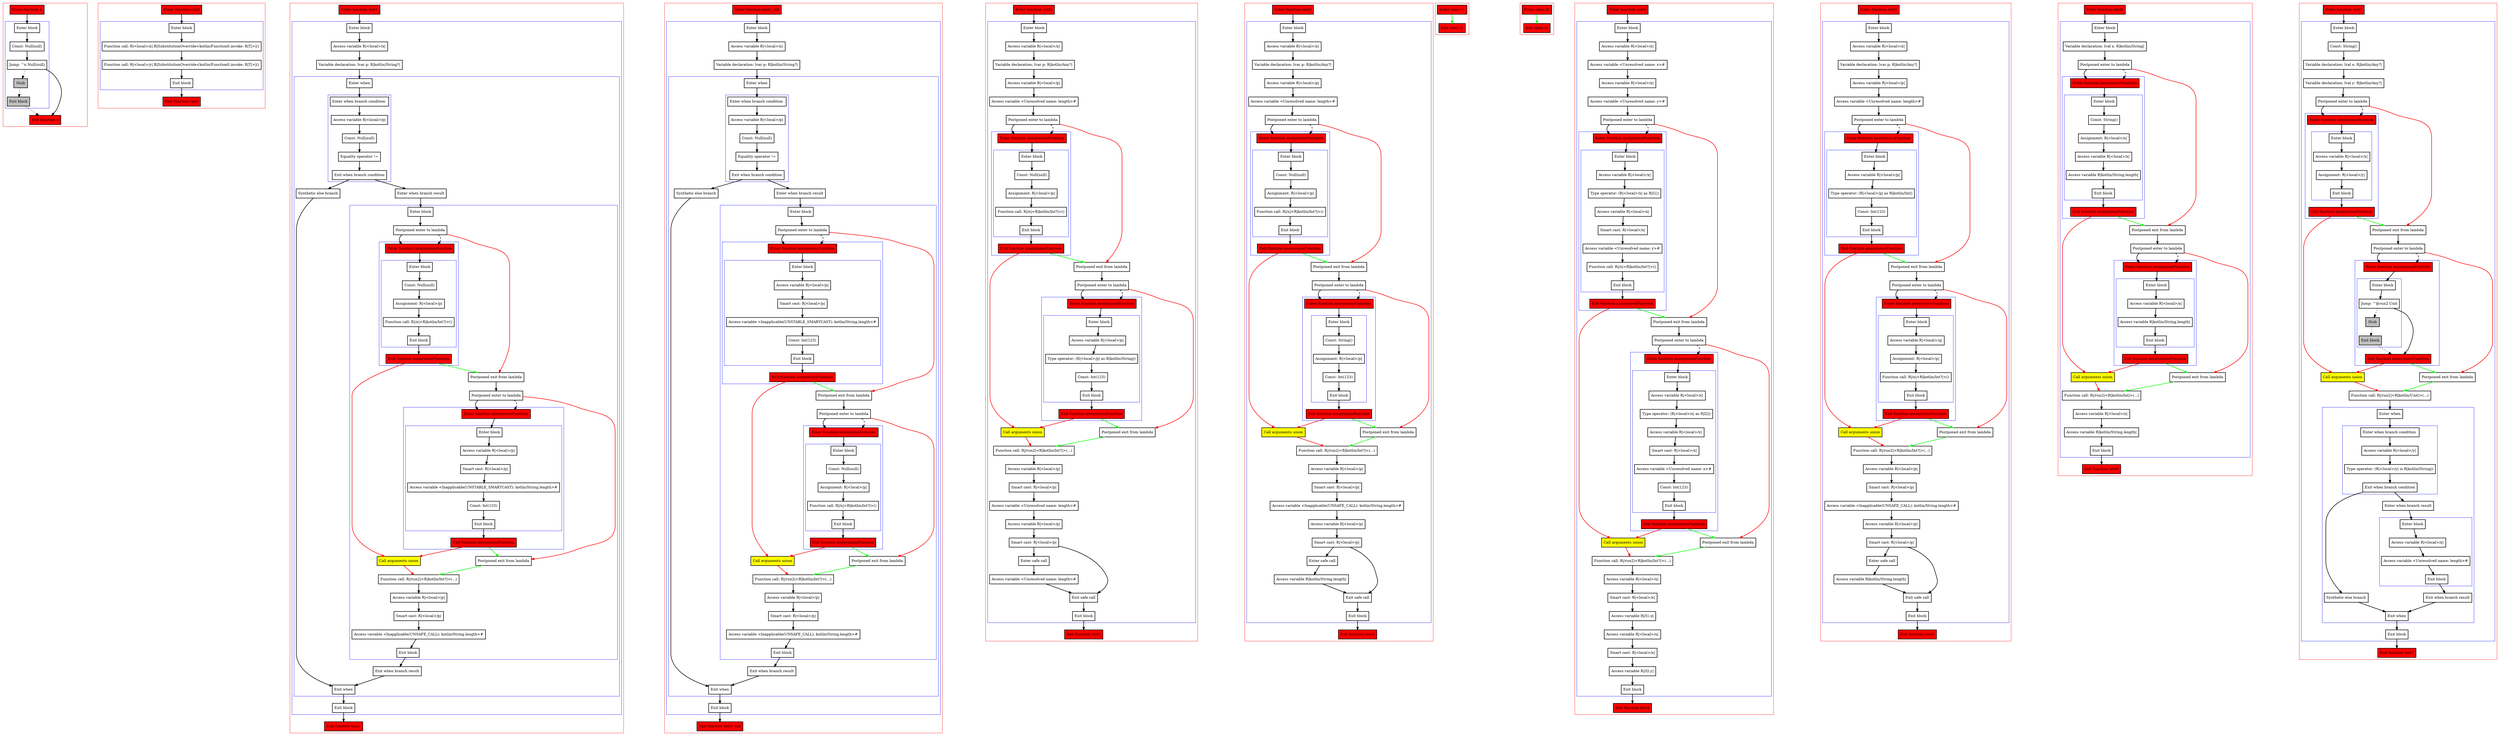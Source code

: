 digraph flowFromTwoInplaceLambdas_kt {
    graph [nodesep=3]
    node [shape=box penwidth=2]
    edge [penwidth=2]

    subgraph cluster_0 {
        color=red
        0 [label="Enter function n" style="filled" fillcolor=red];
        subgraph cluster_1 {
            color=blue
            1 [label="Enter block"];
            2 [label="Const: Null(null)"];
            3 [label="Jump: ^n Null(null)"];
            4 [label="Stub" style="filled" fillcolor=gray];
            5 [label="Exit block" style="filled" fillcolor=gray];
        }
        6 [label="Exit function n" style="filled" fillcolor=red];
    }
    0 -> {1};
    1 -> {2};
    2 -> {3};
    3 -> {6};
    3 -> {4} [style=dotted];
    4 -> {5} [style=dotted];
    5 -> {6} [style=dotted];

    subgraph cluster_2 {
        color=red
        7 [label="Enter function run2" style="filled" fillcolor=red];
        subgraph cluster_3 {
            color=blue
            8 [label="Enter block"];
            9 [label="Function call: R|<local>/x|.R|SubstitutionOverride<kotlin/Function0.invoke: R|T|>|()"];
            10 [label="Function call: R|<local>/y|.R|SubstitutionOverride<kotlin/Function0.invoke: R|T|>|()"];
            11 [label="Exit block"];
        }
        12 [label="Exit function run2" style="filled" fillcolor=red];
    }
    7 -> {8};
    8 -> {9};
    9 -> {10};
    10 -> {11};
    11 -> {12};

    subgraph cluster_4 {
        color=red
        13 [label="Enter function test1" style="filled" fillcolor=red];
        subgraph cluster_5 {
            color=blue
            14 [label="Enter block"];
            15 [label="Access variable R|<local>/x|"];
            16 [label="Variable declaration: lvar p: R|kotlin/String?|"];
            subgraph cluster_6 {
                color=blue
                17 [label="Enter when"];
                subgraph cluster_7 {
                    color=blue
                    18 [label="Enter when branch condition "];
                    19 [label="Access variable R|<local>/p|"];
                    20 [label="Const: Null(null)"];
                    21 [label="Equality operator !="];
                    22 [label="Exit when branch condition"];
                }
                23 [label="Synthetic else branch"];
                24 [label="Enter when branch result"];
                subgraph cluster_8 {
                    color=blue
                    25 [label="Enter block"];
                    26 [label="Postponed enter to lambda"];
                    subgraph cluster_9 {
                        color=blue
                        40 [label="Enter function anonymousFunction" style="filled" fillcolor=red];
                        subgraph cluster_10 {
                            color=blue
                            41 [label="Enter block"];
                            42 [label="Const: Null(null)"];
                            43 [label="Assignment: R|<local>/p|"];
                            44 [label="Function call: R|/n|<R|kotlin/Int?|>()"];
                            45 [label="Exit block"];
                        }
                        46 [label="Exit function anonymousFunction" style="filled" fillcolor=red];
                    }
                    28 [label="Postponed exit from lambda"];
                    29 [label="Postponed enter to lambda"];
                    subgraph cluster_11 {
                        color=blue
                        47 [label="Enter function anonymousFunction" style="filled" fillcolor=red];
                        subgraph cluster_12 {
                            color=blue
                            48 [label="Enter block"];
                            49 [label="Access variable R|<local>/p|"];
                            50 [label="Smart cast: R|<local>/p|"];
                            51 [label="Access variable <Inapplicable(UNSTABLE_SMARTCAST): kotlin/String.length>#"];
                            52 [label="Const: Int(123)"];
                            53 [label="Exit block"];
                        }
                        54 [label="Exit function anonymousFunction" style="filled" fillcolor=red];
                    }
                    27 [label="Call arguments union" style="filled" fillcolor=yellow];
                    30 [label="Postponed exit from lambda"];
                    31 [label="Function call: R|/run2|<R|kotlin/Int?|>(...)"];
                    32 [label="Access variable R|<local>/p|"];
                    33 [label="Smart cast: R|<local>/p|"];
                    34 [label="Access variable <Inapplicable(UNSAFE_CALL): kotlin/String.length>#"];
                    35 [label="Exit block"];
                }
                36 [label="Exit when branch result"];
                37 [label="Exit when"];
            }
            38 [label="Exit block"];
        }
        39 [label="Exit function test1" style="filled" fillcolor=red];
    }
    13 -> {14};
    14 -> {15};
    15 -> {16};
    16 -> {17};
    17 -> {18};
    18 -> {19};
    19 -> {20};
    20 -> {21};
    21 -> {22};
    22 -> {24 23};
    23 -> {37};
    24 -> {25};
    25 -> {26};
    26 -> {40};
    26 -> {28} [color=red];
    26 -> {40} [style=dashed];
    27 -> {31} [color=red];
    28 -> {29};
    29 -> {47};
    29 -> {30} [color=red];
    29 -> {47} [style=dashed];
    30 -> {31} [color=green];
    31 -> {32};
    32 -> {33};
    33 -> {34};
    34 -> {35};
    35 -> {36};
    36 -> {37};
    37 -> {38};
    38 -> {39};
    40 -> {41};
    41 -> {42};
    42 -> {43};
    43 -> {44};
    44 -> {45};
    45 -> {46};
    46 -> {27} [color=red];
    46 -> {28} [color=green];
    47 -> {48};
    48 -> {49};
    49 -> {50};
    50 -> {51};
    51 -> {52};
    52 -> {53};
    53 -> {54};
    54 -> {27} [color=red];
    54 -> {30} [color=green];

    subgraph cluster_13 {
        color=red
        55 [label="Enter function test1_tail" style="filled" fillcolor=red];
        subgraph cluster_14 {
            color=blue
            56 [label="Enter block"];
            57 [label="Access variable R|<local>/x|"];
            58 [label="Variable declaration: lvar p: R|kotlin/String?|"];
            subgraph cluster_15 {
                color=blue
                59 [label="Enter when"];
                subgraph cluster_16 {
                    color=blue
                    60 [label="Enter when branch condition "];
                    61 [label="Access variable R|<local>/p|"];
                    62 [label="Const: Null(null)"];
                    63 [label="Equality operator !="];
                    64 [label="Exit when branch condition"];
                }
                65 [label="Synthetic else branch"];
                66 [label="Enter when branch result"];
                subgraph cluster_17 {
                    color=blue
                    67 [label="Enter block"];
                    68 [label="Postponed enter to lambda"];
                    subgraph cluster_18 {
                        color=blue
                        89 [label="Enter function anonymousFunction" style="filled" fillcolor=red];
                        subgraph cluster_19 {
                            color=blue
                            90 [label="Enter block"];
                            91 [label="Access variable R|<local>/p|"];
                            92 [label="Smart cast: R|<local>/p|"];
                            93 [label="Access variable <Inapplicable(UNSTABLE_SMARTCAST): kotlin/String.length>#"];
                            94 [label="Const: Int(123)"];
                            95 [label="Exit block"];
                        }
                        96 [label="Exit function anonymousFunction" style="filled" fillcolor=red];
                    }
                    70 [label="Postponed exit from lambda"];
                    71 [label="Postponed enter to lambda"];
                    subgraph cluster_20 {
                        color=blue
                        82 [label="Enter function anonymousFunction" style="filled" fillcolor=red];
                        subgraph cluster_21 {
                            color=blue
                            83 [label="Enter block"];
                            84 [label="Const: Null(null)"];
                            85 [label="Assignment: R|<local>/p|"];
                            86 [label="Function call: R|/n|<R|kotlin/Int?|>()"];
                            87 [label="Exit block"];
                        }
                        88 [label="Exit function anonymousFunction" style="filled" fillcolor=red];
                    }
                    69 [label="Call arguments union" style="filled" fillcolor=yellow];
                    72 [label="Postponed exit from lambda"];
                    73 [label="Function call: R|/run2|<R|kotlin/Int?|>(...)"];
                    74 [label="Access variable R|<local>/p|"];
                    75 [label="Smart cast: R|<local>/p|"];
                    76 [label="Access variable <Inapplicable(UNSAFE_CALL): kotlin/String.length>#"];
                    77 [label="Exit block"];
                }
                78 [label="Exit when branch result"];
                79 [label="Exit when"];
            }
            80 [label="Exit block"];
        }
        81 [label="Exit function test1_tail" style="filled" fillcolor=red];
    }
    55 -> {56};
    56 -> {57};
    57 -> {58};
    58 -> {59};
    59 -> {60};
    60 -> {61};
    61 -> {62};
    62 -> {63};
    63 -> {64};
    64 -> {66 65};
    65 -> {79};
    66 -> {67};
    67 -> {68};
    68 -> {89};
    68 -> {70} [color=red];
    68 -> {89} [style=dashed];
    69 -> {73} [color=red];
    70 -> {71};
    71 -> {82};
    71 -> {72} [color=red];
    71 -> {82} [style=dashed];
    72 -> {73} [color=green];
    73 -> {74};
    74 -> {75};
    75 -> {76};
    76 -> {77};
    77 -> {78};
    78 -> {79};
    79 -> {80};
    80 -> {81};
    82 -> {83};
    83 -> {84};
    84 -> {85};
    85 -> {86};
    86 -> {87};
    87 -> {88};
    88 -> {69} [color=red];
    88 -> {72} [color=green];
    89 -> {90};
    90 -> {91};
    91 -> {92};
    92 -> {93};
    93 -> {94};
    94 -> {95};
    95 -> {96};
    96 -> {69} [color=red];
    96 -> {70} [color=green];

    subgraph cluster_22 {
        color=red
        97 [label="Enter function test2" style="filled" fillcolor=red];
        subgraph cluster_23 {
            color=blue
            98 [label="Enter block"];
            99 [label="Access variable R|<local>/x|"];
            100 [label="Variable declaration: lvar p: R|kotlin/Any?|"];
            101 [label="Access variable R|<local>/p|"];
            102 [label="Access variable <Unresolved name: length>#"];
            103 [label="Postponed enter to lambda"];
            subgraph cluster_24 {
                color=blue
                119 [label="Enter function anonymousFunction" style="filled" fillcolor=red];
                subgraph cluster_25 {
                    color=blue
                    120 [label="Enter block"];
                    121 [label="Const: Null(null)"];
                    122 [label="Assignment: R|<local>/p|"];
                    123 [label="Function call: R|/n|<R|kotlin/Int?|>()"];
                    124 [label="Exit block"];
                }
                125 [label="Exit function anonymousFunction" style="filled" fillcolor=red];
            }
            105 [label="Postponed exit from lambda"];
            106 [label="Postponed enter to lambda"];
            subgraph cluster_26 {
                color=blue
                126 [label="Enter function anonymousFunction" style="filled" fillcolor=red];
                subgraph cluster_27 {
                    color=blue
                    127 [label="Enter block"];
                    128 [label="Access variable R|<local>/p|"];
                    129 [label="Type operator: (R|<local>/p| as R|kotlin/String|)"];
                    130 [label="Const: Int(123)"];
                    131 [label="Exit block"];
                }
                132 [label="Exit function anonymousFunction" style="filled" fillcolor=red];
            }
            104 [label="Call arguments union" style="filled" fillcolor=yellow];
            107 [label="Postponed exit from lambda"];
            108 [label="Function call: R|/run2|<R|kotlin/Int?|>(...)"];
            109 [label="Access variable R|<local>/p|"];
            110 [label="Smart cast: R|<local>/p|"];
            111 [label="Access variable <Unresolved name: length>#"];
            112 [label="Access variable R|<local>/p|"];
            113 [label="Smart cast: R|<local>/p|"];
            114 [label="Enter safe call"];
            115 [label="Access variable <Unresolved name: length>#"];
            116 [label="Exit safe call"];
            117 [label="Exit block"];
        }
        118 [label="Exit function test2" style="filled" fillcolor=red];
    }
    97 -> {98};
    98 -> {99};
    99 -> {100};
    100 -> {101};
    101 -> {102};
    102 -> {103};
    103 -> {119};
    103 -> {105} [color=red];
    103 -> {119} [style=dashed];
    104 -> {108} [color=red];
    105 -> {106};
    106 -> {126};
    106 -> {107} [color=red];
    106 -> {126} [style=dashed];
    107 -> {108} [color=green];
    108 -> {109};
    109 -> {110};
    110 -> {111};
    111 -> {112};
    112 -> {113};
    113 -> {114 116};
    114 -> {115};
    115 -> {116};
    116 -> {117};
    117 -> {118};
    119 -> {120};
    120 -> {121};
    121 -> {122};
    122 -> {123};
    123 -> {124};
    124 -> {125};
    125 -> {104} [color=red];
    125 -> {105} [color=green];
    126 -> {127};
    127 -> {128};
    128 -> {129};
    129 -> {130};
    130 -> {131};
    131 -> {132};
    132 -> {104} [color=red];
    132 -> {107} [color=green];

    subgraph cluster_28 {
        color=red
        133 [label="Enter function test3" style="filled" fillcolor=red];
        subgraph cluster_29 {
            color=blue
            134 [label="Enter block"];
            135 [label="Access variable R|<local>/x|"];
            136 [label="Variable declaration: lvar p: R|kotlin/Any?|"];
            137 [label="Access variable R|<local>/p|"];
            138 [label="Access variable <Unresolved name: length>#"];
            139 [label="Postponed enter to lambda"];
            subgraph cluster_30 {
                color=blue
                155 [label="Enter function anonymousFunction" style="filled" fillcolor=red];
                subgraph cluster_31 {
                    color=blue
                    156 [label="Enter block"];
                    157 [label="Const: Null(null)"];
                    158 [label="Assignment: R|<local>/p|"];
                    159 [label="Function call: R|/n|<R|kotlin/Int?|>()"];
                    160 [label="Exit block"];
                }
                161 [label="Exit function anonymousFunction" style="filled" fillcolor=red];
            }
            141 [label="Postponed exit from lambda"];
            142 [label="Postponed enter to lambda"];
            subgraph cluster_32 {
                color=blue
                162 [label="Enter function anonymousFunction" style="filled" fillcolor=red];
                subgraph cluster_33 {
                    color=blue
                    163 [label="Enter block"];
                    164 [label="Const: String()"];
                    165 [label="Assignment: R|<local>/p|"];
                    166 [label="Const: Int(123)"];
                    167 [label="Exit block"];
                }
                168 [label="Exit function anonymousFunction" style="filled" fillcolor=red];
            }
            140 [label="Call arguments union" style="filled" fillcolor=yellow];
            143 [label="Postponed exit from lambda"];
            144 [label="Function call: R|/run2|<R|kotlin/Int?|>(...)"];
            145 [label="Access variable R|<local>/p|"];
            146 [label="Smart cast: R|<local>/p|"];
            147 [label="Access variable <Inapplicable(UNSAFE_CALL): kotlin/String.length>#"];
            148 [label="Access variable R|<local>/p|"];
            149 [label="Smart cast: R|<local>/p|"];
            150 [label="Enter safe call"];
            151 [label="Access variable R|kotlin/String.length|"];
            152 [label="Exit safe call"];
            153 [label="Exit block"];
        }
        154 [label="Exit function test3" style="filled" fillcolor=red];
    }
    133 -> {134};
    134 -> {135};
    135 -> {136};
    136 -> {137};
    137 -> {138};
    138 -> {139};
    139 -> {155};
    139 -> {141} [color=red];
    139 -> {155} [style=dashed];
    140 -> {144} [color=red];
    141 -> {142};
    142 -> {162};
    142 -> {143} [color=red];
    142 -> {162} [style=dashed];
    143 -> {144} [color=green];
    144 -> {145};
    145 -> {146};
    146 -> {147};
    147 -> {148};
    148 -> {149};
    149 -> {150 152};
    150 -> {151};
    151 -> {152};
    152 -> {153};
    153 -> {154};
    155 -> {156};
    156 -> {157};
    157 -> {158};
    158 -> {159};
    159 -> {160};
    160 -> {161};
    161 -> {140} [color=red];
    161 -> {141} [color=green];
    162 -> {163};
    163 -> {164};
    164 -> {165};
    165 -> {166};
    166 -> {167};
    167 -> {168};
    168 -> {140} [color=red];
    168 -> {143} [color=green];

    subgraph cluster_34 {
        color=red
        169 [label="Enter class I1" style="filled" fillcolor=red];
        170 [label="Exit class I1" style="filled" fillcolor=red];
    }
    169 -> {170} [color=green];

    subgraph cluster_35 {
        color=red
        171 [label="Enter class I2" style="filled" fillcolor=red];
        172 [label="Exit class I2" style="filled" fillcolor=red];
    }
    171 -> {172} [color=green];

    subgraph cluster_36 {
        color=red
        173 [label="Enter function test4" style="filled" fillcolor=red];
        subgraph cluster_37 {
            color=blue
            174 [label="Enter block"];
            175 [label="Access variable R|<local>/x|"];
            176 [label="Access variable <Unresolved name: x>#"];
            177 [label="Access variable R|<local>/x|"];
            178 [label="Access variable <Unresolved name: y>#"];
            179 [label="Postponed enter to lambda"];
            subgraph cluster_38 {
                color=blue
                193 [label="Enter function anonymousFunction" style="filled" fillcolor=red];
                subgraph cluster_39 {
                    color=blue
                    194 [label="Enter block"];
                    195 [label="Access variable R|<local>/x|"];
                    196 [label="Type operator: (R|<local>/x| as R|I1|)"];
                    197 [label="Access variable R|<local>/x|"];
                    198 [label="Smart cast: R|<local>/x|"];
                    199 [label="Access variable <Unresolved name: y>#"];
                    200 [label="Function call: R|/n|<R|kotlin/Int?|>()"];
                    201 [label="Exit block"];
                }
                202 [label="Exit function anonymousFunction" style="filled" fillcolor=red];
            }
            181 [label="Postponed exit from lambda"];
            182 [label="Postponed enter to lambda"];
            subgraph cluster_40 {
                color=blue
                203 [label="Enter function anonymousFunction" style="filled" fillcolor=red];
                subgraph cluster_41 {
                    color=blue
                    204 [label="Enter block"];
                    205 [label="Access variable R|<local>/x|"];
                    206 [label="Type operator: (R|<local>/x| as R|I2|)"];
                    207 [label="Access variable R|<local>/x|"];
                    208 [label="Smart cast: R|<local>/x|"];
                    209 [label="Access variable <Unresolved name: x>#"];
                    210 [label="Const: Int(123)"];
                    211 [label="Exit block"];
                }
                212 [label="Exit function anonymousFunction" style="filled" fillcolor=red];
            }
            180 [label="Call arguments union" style="filled" fillcolor=yellow];
            183 [label="Postponed exit from lambda"];
            184 [label="Function call: R|/run2|<R|kotlin/Int?|>(...)"];
            185 [label="Access variable R|<local>/x|"];
            186 [label="Smart cast: R|<local>/x|"];
            187 [label="Access variable R|/I1.x|"];
            188 [label="Access variable R|<local>/x|"];
            189 [label="Smart cast: R|<local>/x|"];
            190 [label="Access variable R|/I2.y|"];
            191 [label="Exit block"];
        }
        192 [label="Exit function test4" style="filled" fillcolor=red];
    }
    173 -> {174};
    174 -> {175};
    175 -> {176};
    176 -> {177};
    177 -> {178};
    178 -> {179};
    179 -> {193};
    179 -> {181} [color=red];
    179 -> {193} [style=dashed];
    180 -> {184} [color=red];
    181 -> {182};
    182 -> {203};
    182 -> {183} [color=red];
    182 -> {203} [style=dashed];
    183 -> {184} [color=green];
    184 -> {185};
    185 -> {186};
    186 -> {187};
    187 -> {188};
    188 -> {189};
    189 -> {190};
    190 -> {191};
    191 -> {192};
    193 -> {194};
    194 -> {195};
    195 -> {196};
    196 -> {197};
    197 -> {198};
    198 -> {199};
    199 -> {200};
    200 -> {201};
    201 -> {202};
    202 -> {180} [color=red];
    202 -> {181} [color=green];
    203 -> {204};
    204 -> {205};
    205 -> {206};
    206 -> {207};
    207 -> {208};
    208 -> {209};
    209 -> {210};
    210 -> {211};
    211 -> {212};
    212 -> {180} [color=red];
    212 -> {183} [color=green];

    subgraph cluster_42 {
        color=red
        213 [label="Enter function test5" style="filled" fillcolor=red];
        subgraph cluster_43 {
            color=blue
            214 [label="Enter block"];
            215 [label="Access variable R|<local>/x|"];
            216 [label="Variable declaration: lvar p: R|kotlin/Any?|"];
            217 [label="Access variable R|<local>/p|"];
            218 [label="Access variable <Unresolved name: length>#"];
            219 [label="Postponed enter to lambda"];
            subgraph cluster_44 {
                color=blue
                235 [label="Enter function anonymousFunction" style="filled" fillcolor=red];
                subgraph cluster_45 {
                    color=blue
                    236 [label="Enter block"];
                    237 [label="Access variable R|<local>/p|"];
                    238 [label="Type operator: (R|<local>/p| as R|kotlin/Int|)"];
                    239 [label="Const: Int(123)"];
                    240 [label="Exit block"];
                }
                241 [label="Exit function anonymousFunction" style="filled" fillcolor=red];
            }
            221 [label="Postponed exit from lambda"];
            222 [label="Postponed enter to lambda"];
            subgraph cluster_46 {
                color=blue
                242 [label="Enter function anonymousFunction" style="filled" fillcolor=red];
                subgraph cluster_47 {
                    color=blue
                    243 [label="Enter block"];
                    244 [label="Access variable R|<local>/q|"];
                    245 [label="Assignment: R|<local>/p|"];
                    246 [label="Function call: R|/n|<R|kotlin/Int?|>()"];
                    247 [label="Exit block"];
                }
                248 [label="Exit function anonymousFunction" style="filled" fillcolor=red];
            }
            220 [label="Call arguments union" style="filled" fillcolor=yellow];
            223 [label="Postponed exit from lambda"];
            224 [label="Function call: R|/run2|<R|kotlin/Int?|>(...)"];
            225 [label="Access variable R|<local>/p|"];
            226 [label="Smart cast: R|<local>/p|"];
            227 [label="Access variable <Inapplicable(UNSAFE_CALL): kotlin/String.length>#"];
            228 [label="Access variable R|<local>/p|"];
            229 [label="Smart cast: R|<local>/p|"];
            230 [label="Enter safe call"];
            231 [label="Access variable R|kotlin/String.length|"];
            232 [label="Exit safe call"];
            233 [label="Exit block"];
        }
        234 [label="Exit function test5" style="filled" fillcolor=red];
    }
    213 -> {214};
    214 -> {215};
    215 -> {216};
    216 -> {217};
    217 -> {218};
    218 -> {219};
    219 -> {235};
    219 -> {221} [color=red];
    219 -> {235} [style=dashed];
    220 -> {224} [color=red];
    221 -> {222};
    222 -> {242};
    222 -> {223} [color=red];
    222 -> {242} [style=dashed];
    223 -> {224} [color=green];
    224 -> {225};
    225 -> {226};
    226 -> {227};
    227 -> {228};
    228 -> {229};
    229 -> {230 232};
    230 -> {231};
    231 -> {232};
    232 -> {233};
    233 -> {234};
    235 -> {236};
    236 -> {237};
    237 -> {238};
    238 -> {239};
    239 -> {240};
    240 -> {241};
    241 -> {220} [color=red];
    241 -> {221} [color=green];
    242 -> {243};
    243 -> {244};
    244 -> {245};
    245 -> {246};
    246 -> {247};
    247 -> {248};
    248 -> {220} [color=red];
    248 -> {223} [color=green];

    subgraph cluster_48 {
        color=red
        249 [label="Enter function test6" style="filled" fillcolor=red];
        subgraph cluster_49 {
            color=blue
            250 [label="Enter block"];
            251 [label="Variable declaration: lval x: R|kotlin/String|"];
            252 [label="Postponed enter to lambda"];
            subgraph cluster_50 {
                color=blue
                262 [label="Enter function anonymousFunction" style="filled" fillcolor=red];
                subgraph cluster_51 {
                    color=blue
                    263 [label="Enter block"];
                    264 [label="Const: String()"];
                    265 [label="Assignment: R|<local>/x|"];
                    266 [label="Access variable R|<local>/x|"];
                    267 [label="Access variable R|kotlin/String.length|"];
                    268 [label="Exit block"];
                }
                269 [label="Exit function anonymousFunction" style="filled" fillcolor=red];
            }
            254 [label="Postponed exit from lambda"];
            255 [label="Postponed enter to lambda"];
            subgraph cluster_52 {
                color=blue
                270 [label="Enter function anonymousFunction" style="filled" fillcolor=red];
                subgraph cluster_53 {
                    color=blue
                    271 [label="Enter block"];
                    272 [label="Access variable R|<local>/x|"];
                    273 [label="Access variable R|kotlin/String.length|"];
                    274 [label="Exit block"];
                }
                275 [label="Exit function anonymousFunction" style="filled" fillcolor=red];
            }
            253 [label="Call arguments union" style="filled" fillcolor=yellow];
            256 [label="Postponed exit from lambda"];
            257 [label="Function call: R|/run2|<R|kotlin/Int|>(...)"];
            258 [label="Access variable R|<local>/x|"];
            259 [label="Access variable R|kotlin/String.length|"];
            260 [label="Exit block"];
        }
        261 [label="Exit function test6" style="filled" fillcolor=red];
    }
    249 -> {250};
    250 -> {251};
    251 -> {252};
    252 -> {262};
    252 -> {254} [color=red];
    252 -> {262} [style=dashed];
    253 -> {257} [color=red];
    254 -> {255};
    255 -> {270};
    255 -> {256} [color=red];
    255 -> {270} [style=dashed];
    256 -> {257} [color=green];
    257 -> {258};
    258 -> {259};
    259 -> {260};
    260 -> {261};
    262 -> {263};
    263 -> {264};
    264 -> {265};
    265 -> {266};
    266 -> {267};
    267 -> {268};
    268 -> {269};
    269 -> {253} [color=red];
    269 -> {254} [color=green];
    270 -> {271};
    271 -> {272};
    272 -> {273};
    273 -> {274};
    274 -> {275};
    275 -> {253} [color=red];
    275 -> {256} [color=green];

    subgraph cluster_54 {
        color=red
        276 [label="Enter function test7" style="filled" fillcolor=red];
        subgraph cluster_55 {
            color=blue
            277 [label="Enter block"];
            278 [label="Const: String()"];
            279 [label="Variable declaration: lval x: R|kotlin/Any?|"];
            280 [label="Variable declaration: lval y: R|kotlin/Any?|"];
            281 [label="Postponed enter to lambda"];
            subgraph cluster_56 {
                color=blue
                302 [label="Enter function anonymousFunction" style="filled" fillcolor=red];
                subgraph cluster_57 {
                    color=blue
                    303 [label="Enter block"];
                    304 [label="Access variable R|<local>/x|"];
                    305 [label="Assignment: R|<local>/y|"];
                    306 [label="Exit block"];
                }
                307 [label="Exit function anonymousFunction" style="filled" fillcolor=red];
            }
            283 [label="Postponed exit from lambda"];
            284 [label="Postponed enter to lambda"];
            subgraph cluster_58 {
                color=blue
                308 [label="Enter function anonymousFunction" style="filled" fillcolor=red];
                subgraph cluster_59 {
                    color=blue
                    309 [label="Enter block"];
                    310 [label="Jump: ^@run2 Unit"];
                    311 [label="Stub" style="filled" fillcolor=gray];
                    312 [label="Exit block" style="filled" fillcolor=gray];
                }
                313 [label="Exit function anonymousFunction" style="filled" fillcolor=red];
            }
            282 [label="Call arguments union" style="filled" fillcolor=yellow];
            285 [label="Postponed exit from lambda"];
            286 [label="Function call: R|/run2|<R|kotlin/Unit|>(...)"];
            subgraph cluster_60 {
                color=blue
                287 [label="Enter when"];
                subgraph cluster_61 {
                    color=blue
                    288 [label="Enter when branch condition "];
                    289 [label="Access variable R|<local>/y|"];
                    290 [label="Type operator: (R|<local>/y| is R|kotlin/String|)"];
                    291 [label="Exit when branch condition"];
                }
                292 [label="Synthetic else branch"];
                293 [label="Enter when branch result"];
                subgraph cluster_62 {
                    color=blue
                    294 [label="Enter block"];
                    295 [label="Access variable R|<local>/x|"];
                    296 [label="Access variable <Unresolved name: length>#"];
                    297 [label="Exit block"];
                }
                298 [label="Exit when branch result"];
                299 [label="Exit when"];
            }
            300 [label="Exit block"];
        }
        301 [label="Exit function test7" style="filled" fillcolor=red];
    }
    276 -> {277};
    277 -> {278};
    278 -> {279};
    279 -> {280};
    280 -> {281};
    281 -> {302};
    281 -> {283} [color=red];
    281 -> {302} [style=dashed];
    282 -> {286} [color=red];
    283 -> {284};
    284 -> {308};
    284 -> {285} [color=red];
    284 -> {308} [style=dashed];
    285 -> {286} [color=green];
    286 -> {287};
    287 -> {288};
    288 -> {289};
    289 -> {290};
    290 -> {291};
    291 -> {293 292};
    292 -> {299};
    293 -> {294};
    294 -> {295};
    295 -> {296};
    296 -> {297};
    297 -> {298};
    298 -> {299};
    299 -> {300};
    300 -> {301};
    302 -> {303};
    303 -> {304};
    304 -> {305};
    305 -> {306};
    306 -> {307};
    307 -> {282} [color=red];
    307 -> {283} [color=green];
    308 -> {309};
    309 -> {310};
    310 -> {313};
    310 -> {311} [style=dotted];
    311 -> {312} [style=dotted];
    312 -> {313} [style=dotted];
    313 -> {282} [color=red];
    313 -> {285} [color=green];

}
